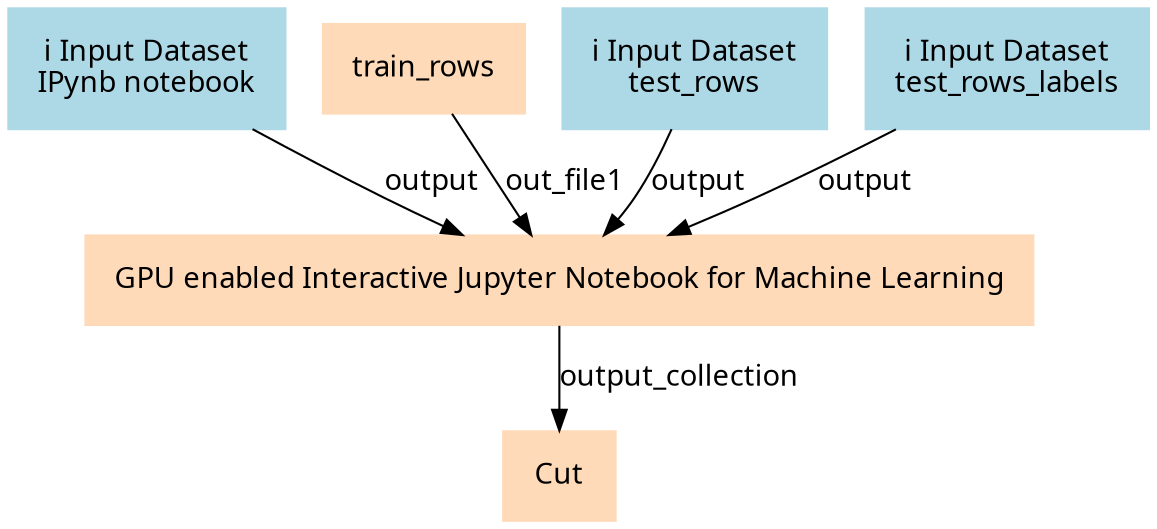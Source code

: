 digraph main {
  node [fontname="Atkinson Hyperlegible", shape=box, color=white,style=filled,color=peachpuff,margin="0.2,0.2"];
  edge [fontname="Atkinson Hyperlegible"];
  0[color=lightblue,label="ℹ️ Input Dataset\nIPynb notebook"]
  1[label="train_rows"]
  2[color=lightblue,label="ℹ️ Input Dataset\ntest_rows"]
  3[color=lightblue,label="ℹ️ Input Dataset\ntest_rows_labels"]
  4[label="GPU enabled Interactive Jupyter Notebook for Machine Learning"]
  0 -> 4 [label="output"]
  1 -> 4 [label="out_file1"]
  2 -> 4 [label="output"]
  3 -> 4 [label="output"]
  5[label="Cut"]
  4 -> 5 [label="output_collection"]
}